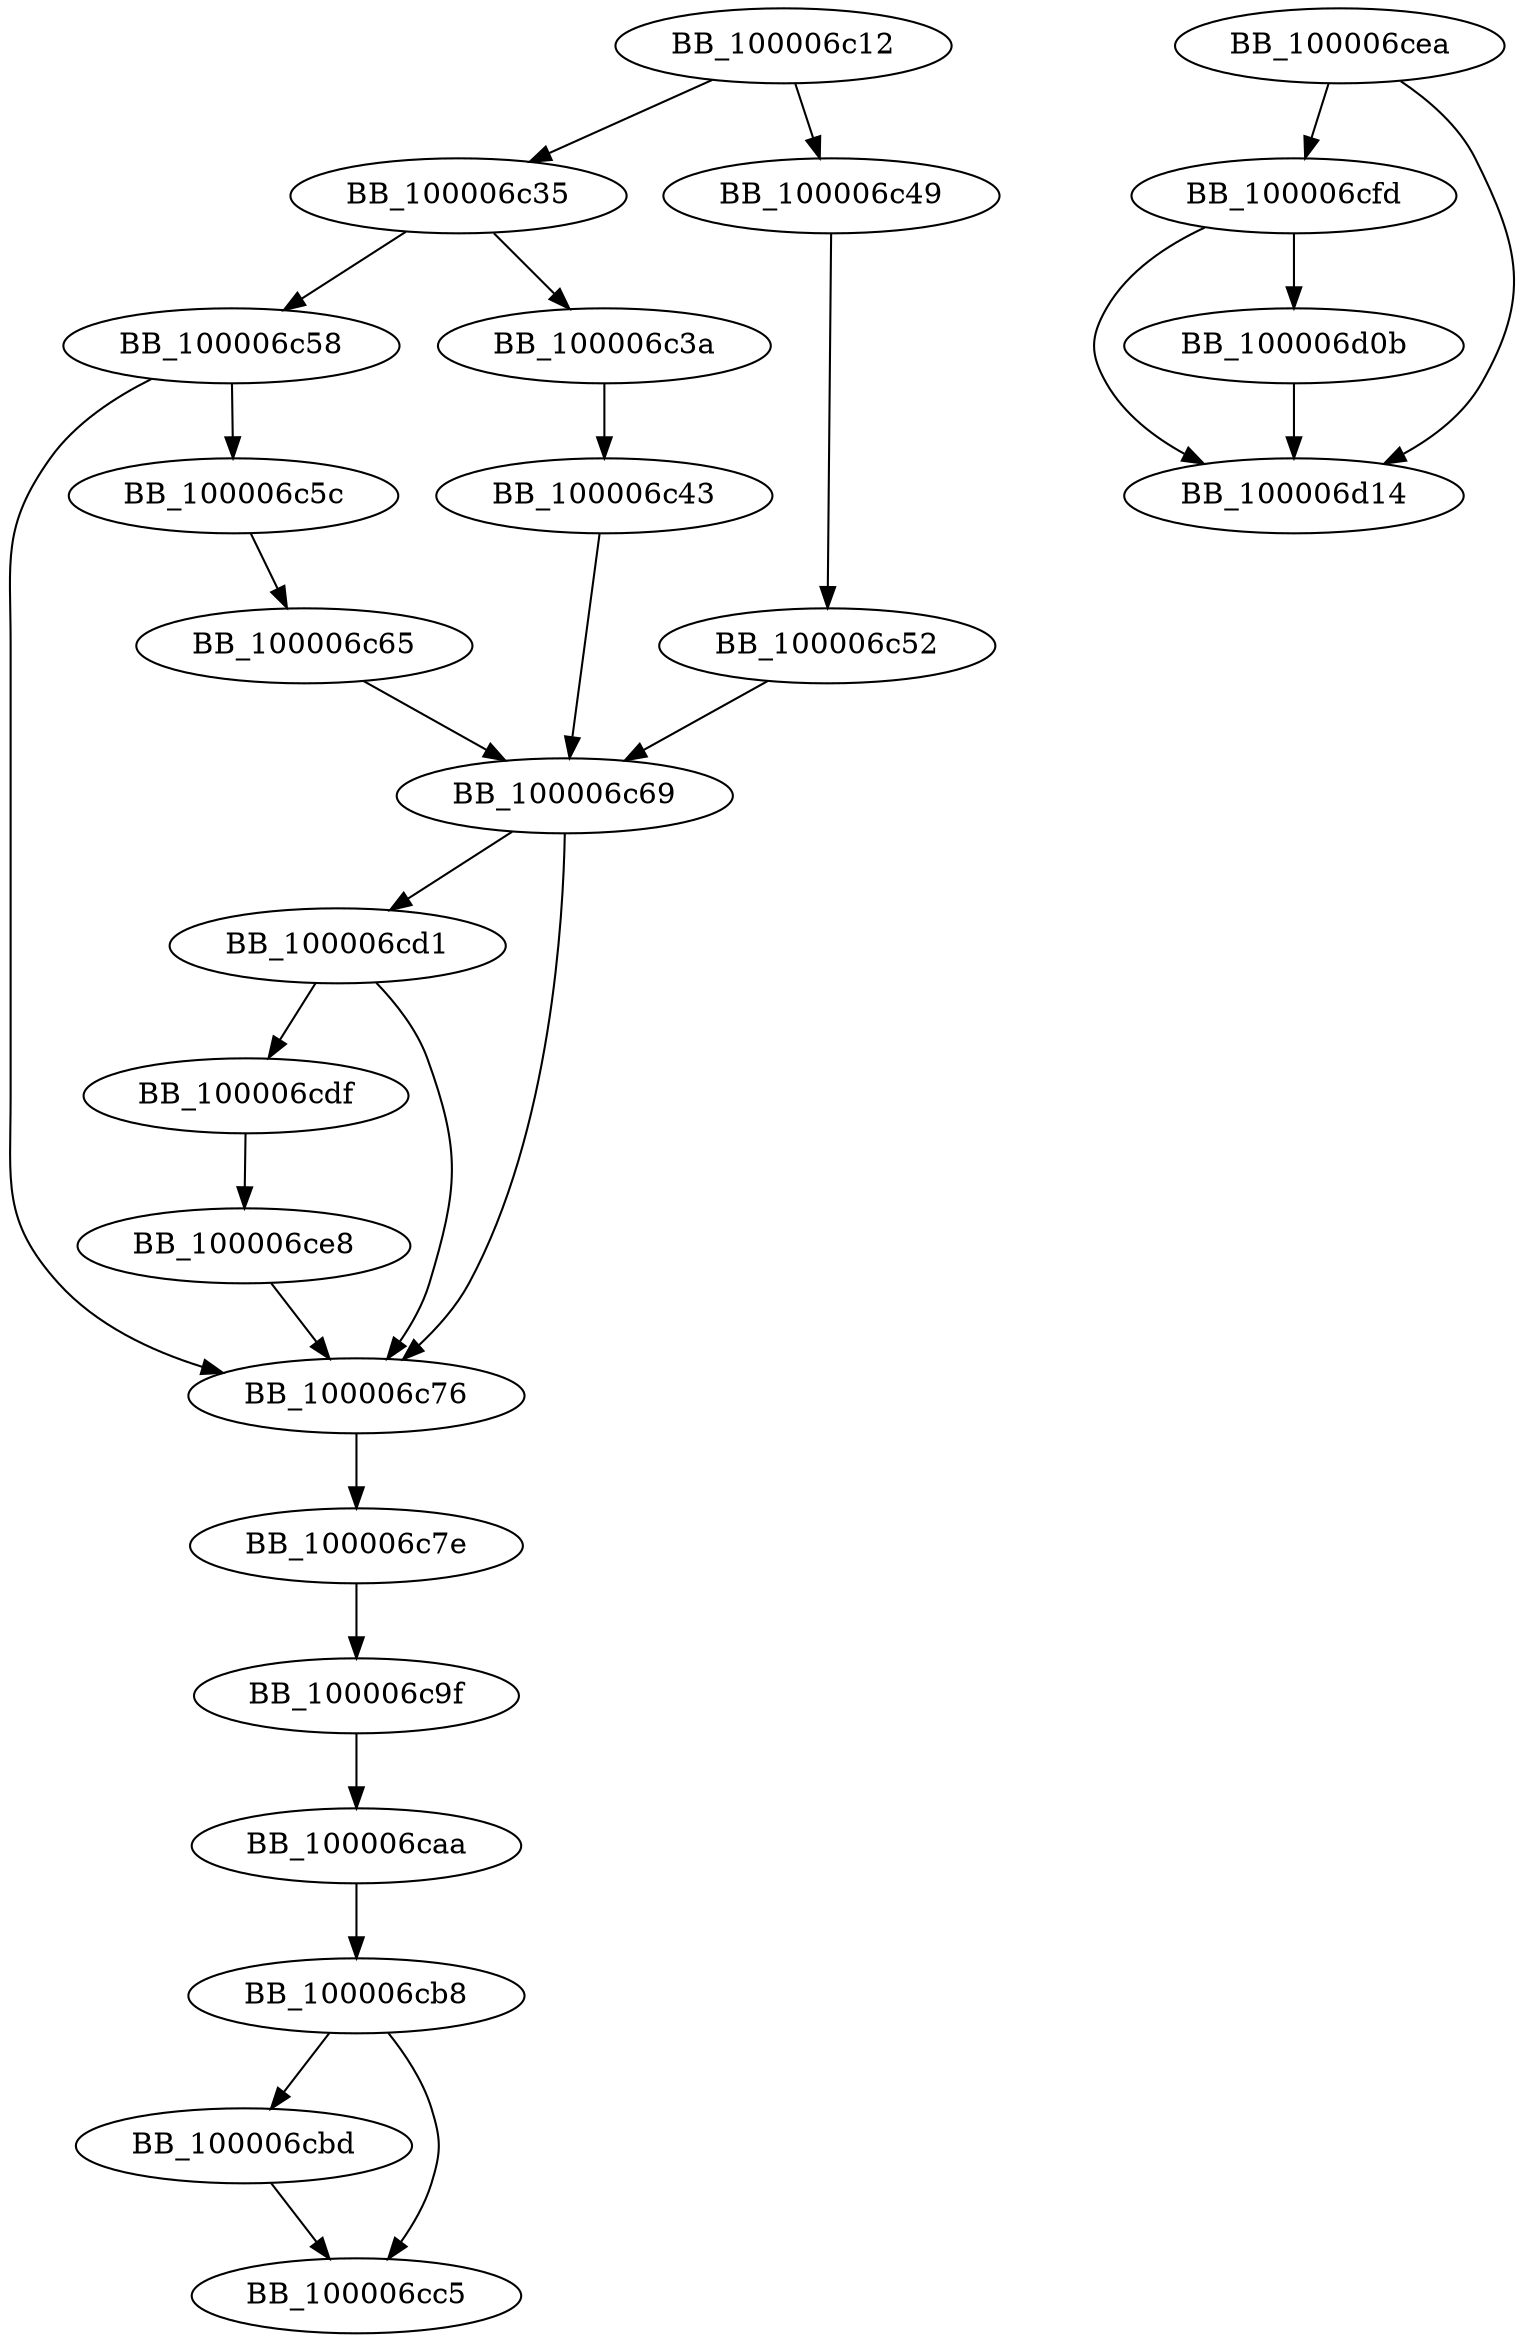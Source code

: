 DiGraph __ZN10STRINGDATA10GET_DOMAINEi{
BB_100006c12->BB_100006c35
BB_100006c12->BB_100006c49
BB_100006c35->BB_100006c3a
BB_100006c35->BB_100006c58
BB_100006c3a->BB_100006c43
BB_100006c43->BB_100006c69
BB_100006c49->BB_100006c52
BB_100006c52->BB_100006c69
BB_100006c58->BB_100006c5c
BB_100006c58->BB_100006c76
BB_100006c5c->BB_100006c65
BB_100006c65->BB_100006c69
BB_100006c69->BB_100006c76
BB_100006c69->BB_100006cd1
BB_100006c76->BB_100006c7e
BB_100006c7e->BB_100006c9f
BB_100006c9f->BB_100006caa
BB_100006caa->BB_100006cb8
BB_100006cb8->BB_100006cbd
BB_100006cb8->BB_100006cc5
BB_100006cbd->BB_100006cc5
BB_100006cd1->BB_100006c76
BB_100006cd1->BB_100006cdf
BB_100006cdf->BB_100006ce8
BB_100006ce8->BB_100006c76
BB_100006cea->BB_100006cfd
BB_100006cea->BB_100006d14
BB_100006cfd->BB_100006d0b
BB_100006cfd->BB_100006d14
BB_100006d0b->BB_100006d14
}
